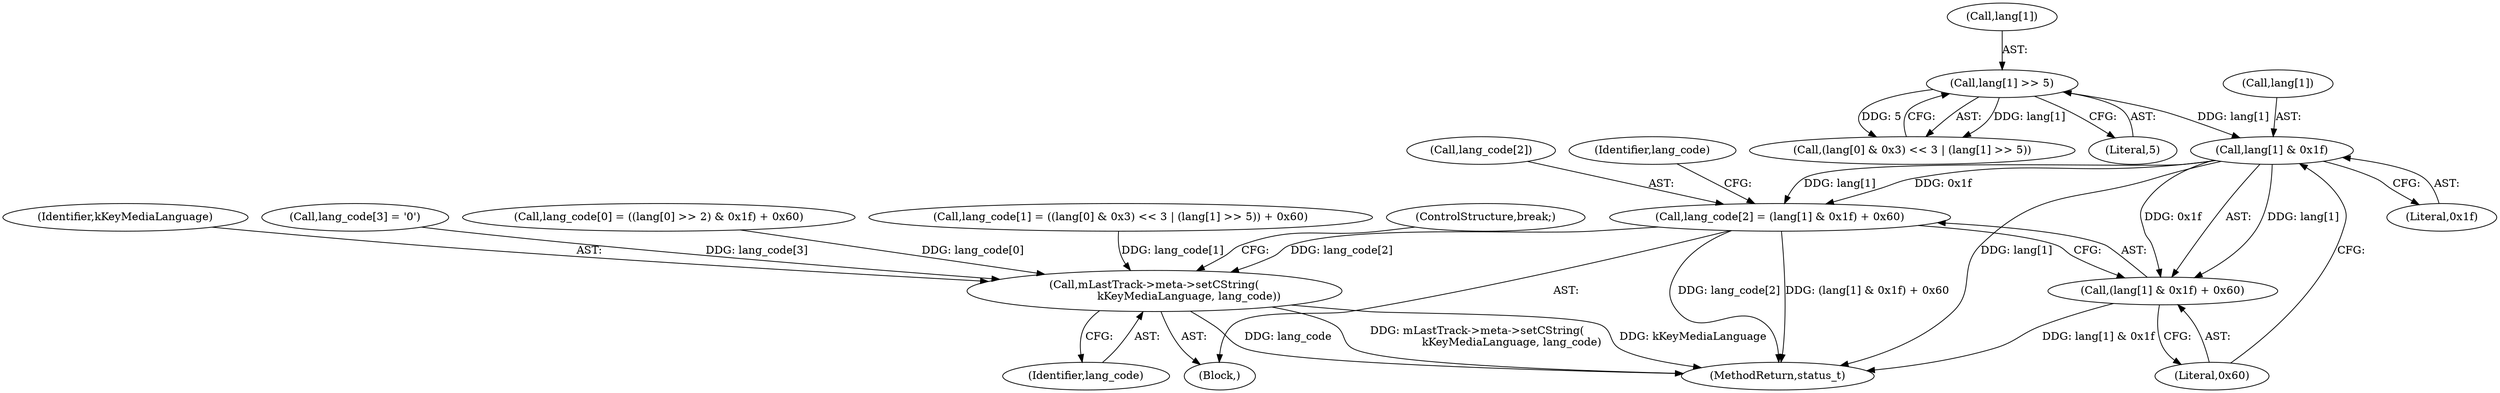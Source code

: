 digraph "0_Android_463a6f807e187828442949d1924e143cf07778c6@array" {
"1001352" [label="(Call,lang[1] & 0x1f)"];
"1001341" [label="(Call,lang[1] >> 5)"];
"1001347" [label="(Call,lang_code[2] = (lang[1] & 0x1f) + 0x60)"];
"1001363" [label="(Call,mLastTrack->meta->setCString(\n                    kKeyMediaLanguage, lang_code))"];
"1001351" [label="(Call,(lang[1] & 0x1f) + 0x60)"];
"1001366" [label="(ControlStructure,break;)"];
"1001363" [label="(Call,mLastTrack->meta->setCString(\n                    kKeyMediaLanguage, lang_code))"];
"1001364" [label="(Identifier,kKeyMediaLanguage)"];
"1001341" [label="(Call,lang[1] >> 5)"];
"1001351" [label="(Call,(lang[1] & 0x1f) + 0x60)"];
"1001348" [label="(Call,lang_code[2])"];
"1001333" [label="(Call,(lang[0] & 0x3) << 3 | (lang[1] >> 5))"];
"1001358" [label="(Call,lang_code[3] = '\0')"];
"1001345" [label="(Literal,5)"];
"1001365" [label="(Identifier,lang_code)"];
"1001105" [label="(Block,)"];
"1001352" [label="(Call,lang[1] & 0x1f)"];
"1001356" [label="(Literal,0x1f)"];
"1001353" [label="(Call,lang[1])"];
"1002918" [label="(MethodReturn,status_t)"];
"1001347" [label="(Call,lang_code[2] = (lang[1] & 0x1f) + 0x60)"];
"1001315" [label="(Call,lang_code[0] = ((lang[0] >> 2) & 0x1f) + 0x60)"];
"1001342" [label="(Call,lang[1])"];
"1001357" [label="(Literal,0x60)"];
"1001360" [label="(Identifier,lang_code)"];
"1001328" [label="(Call,lang_code[1] = ((lang[0] & 0x3) << 3 | (lang[1] >> 5)) + 0x60)"];
"1001352" -> "1001351"  [label="AST: "];
"1001352" -> "1001356"  [label="CFG: "];
"1001353" -> "1001352"  [label="AST: "];
"1001356" -> "1001352"  [label="AST: "];
"1001357" -> "1001352"  [label="CFG: "];
"1001352" -> "1002918"  [label="DDG: lang[1]"];
"1001352" -> "1001347"  [label="DDG: lang[1]"];
"1001352" -> "1001347"  [label="DDG: 0x1f"];
"1001352" -> "1001351"  [label="DDG: lang[1]"];
"1001352" -> "1001351"  [label="DDG: 0x1f"];
"1001341" -> "1001352"  [label="DDG: lang[1]"];
"1001341" -> "1001333"  [label="AST: "];
"1001341" -> "1001345"  [label="CFG: "];
"1001342" -> "1001341"  [label="AST: "];
"1001345" -> "1001341"  [label="AST: "];
"1001333" -> "1001341"  [label="CFG: "];
"1001341" -> "1001333"  [label="DDG: lang[1]"];
"1001341" -> "1001333"  [label="DDG: 5"];
"1001347" -> "1001105"  [label="AST: "];
"1001347" -> "1001351"  [label="CFG: "];
"1001348" -> "1001347"  [label="AST: "];
"1001351" -> "1001347"  [label="AST: "];
"1001360" -> "1001347"  [label="CFG: "];
"1001347" -> "1002918"  [label="DDG: lang_code[2]"];
"1001347" -> "1002918"  [label="DDG: (lang[1] & 0x1f) + 0x60"];
"1001347" -> "1001363"  [label="DDG: lang_code[2]"];
"1001363" -> "1001105"  [label="AST: "];
"1001363" -> "1001365"  [label="CFG: "];
"1001364" -> "1001363"  [label="AST: "];
"1001365" -> "1001363"  [label="AST: "];
"1001366" -> "1001363"  [label="CFG: "];
"1001363" -> "1002918"  [label="DDG: mLastTrack->meta->setCString(\n                    kKeyMediaLanguage, lang_code)"];
"1001363" -> "1002918"  [label="DDG: kKeyMediaLanguage"];
"1001363" -> "1002918"  [label="DDG: lang_code"];
"1001328" -> "1001363"  [label="DDG: lang_code[1]"];
"1001358" -> "1001363"  [label="DDG: lang_code[3]"];
"1001315" -> "1001363"  [label="DDG: lang_code[0]"];
"1001351" -> "1001357"  [label="CFG: "];
"1001357" -> "1001351"  [label="AST: "];
"1001351" -> "1002918"  [label="DDG: lang[1] & 0x1f"];
}
